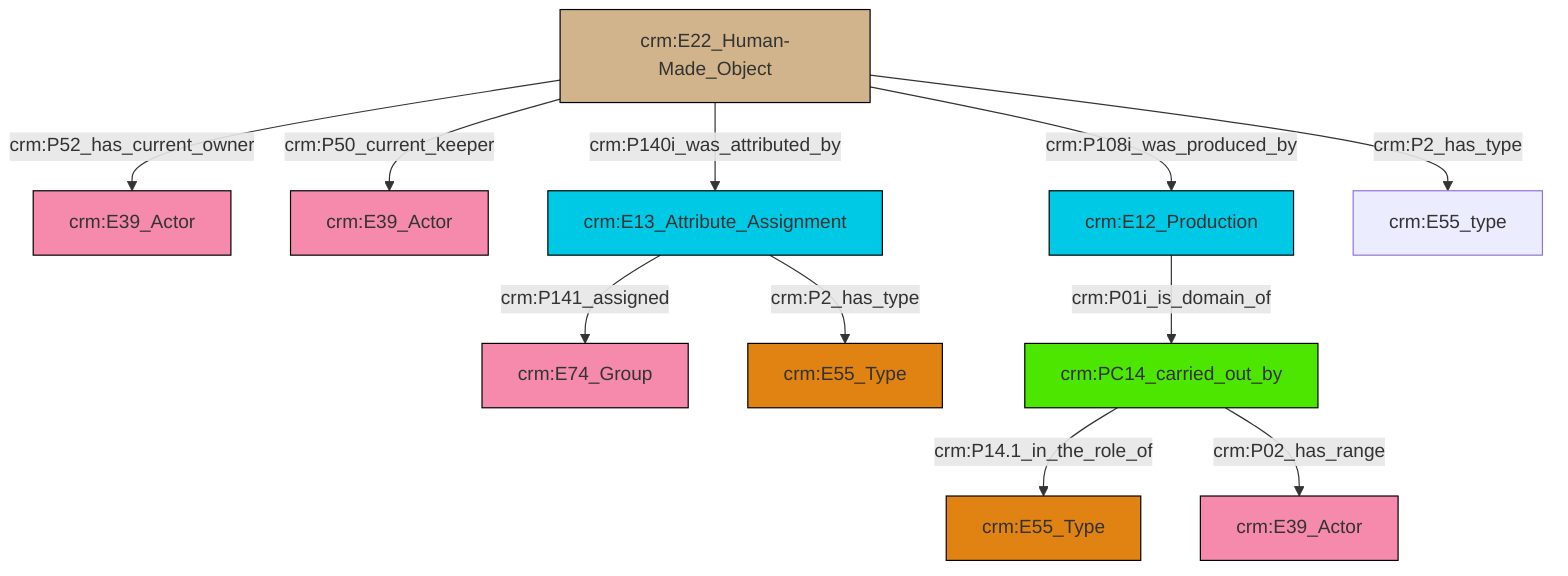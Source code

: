 graph TD
classDef Literal fill:#f2f2f2,stroke:#000000;
classDef CRM_Entity fill:#FFFFFF,stroke:#000000;
classDef Temporal_Entity fill:#00C9E6, stroke:#000000;
classDef Type fill:#E18312, stroke:#000000;
classDef Time-Span fill:#2C9C91, stroke:#000000;
classDef Appellation fill:#FFEB7F, stroke:#000000;
classDef Place fill:#008836, stroke:#000000;
classDef Persistent_Item fill:#B266B2, stroke:#000000;
classDef Conceptual_Object fill:#FFD700, stroke:#000000;
classDef Physical_Thing fill:#D2B48C, stroke:#000000;
classDef Actor fill:#f58aad, stroke:#000000;
classDef PC_Classes fill:#4ce600, stroke:#000000;
classDef Multi fill:#cccccc,stroke:#000000;

0["crm:E22_Human-Made_Object"]:::Physical_Thing -->|crm:P52_has_current_owner| 1["crm:E39_Actor"]:::Actor
6["crm:E12_Production"]:::Temporal_Entity -->|crm:P01i_is_domain_of| 7["crm:PC14_carried_out_by"]:::PC_Classes
2["crm:E13_Attribute_Assignment"]:::Temporal_Entity -->|crm:P141_assigned| 9["crm:E74_Group"]:::Actor
7["crm:PC14_carried_out_by"]:::PC_Classes -->|crm:P14.1_in_the_role_of| 10["crm:E55_Type"]:::Type
0["crm:E22_Human-Made_Object"]:::Physical_Thing -->|crm:P50_current_keeper| 16["crm:E39_Actor"]:::Actor
7["crm:PC14_carried_out_by"]:::PC_Classes -->|crm:P02_has_range| 14["crm:E39_Actor"]:::Actor
0["crm:E22_Human-Made_Object"]:::Physical_Thing -->|crm:P140i_was_attributed_by| 2["crm:E13_Attribute_Assignment"]:::Temporal_Entity
2["crm:E13_Attribute_Assignment"]:::Temporal_Entity -->|crm:P2_has_type| 4["crm:E55_Type"]:::Type
0["crm:E22_Human-Made_Object"]:::Physical_Thing -->|crm:P108i_was_produced_by| 6["crm:E12_Production"]:::Temporal_Entity
0["crm:E22_Human-Made_Object"]:::Physical_Thing -->|crm:P2_has_type| 17["crm:E55_type"]:::Default